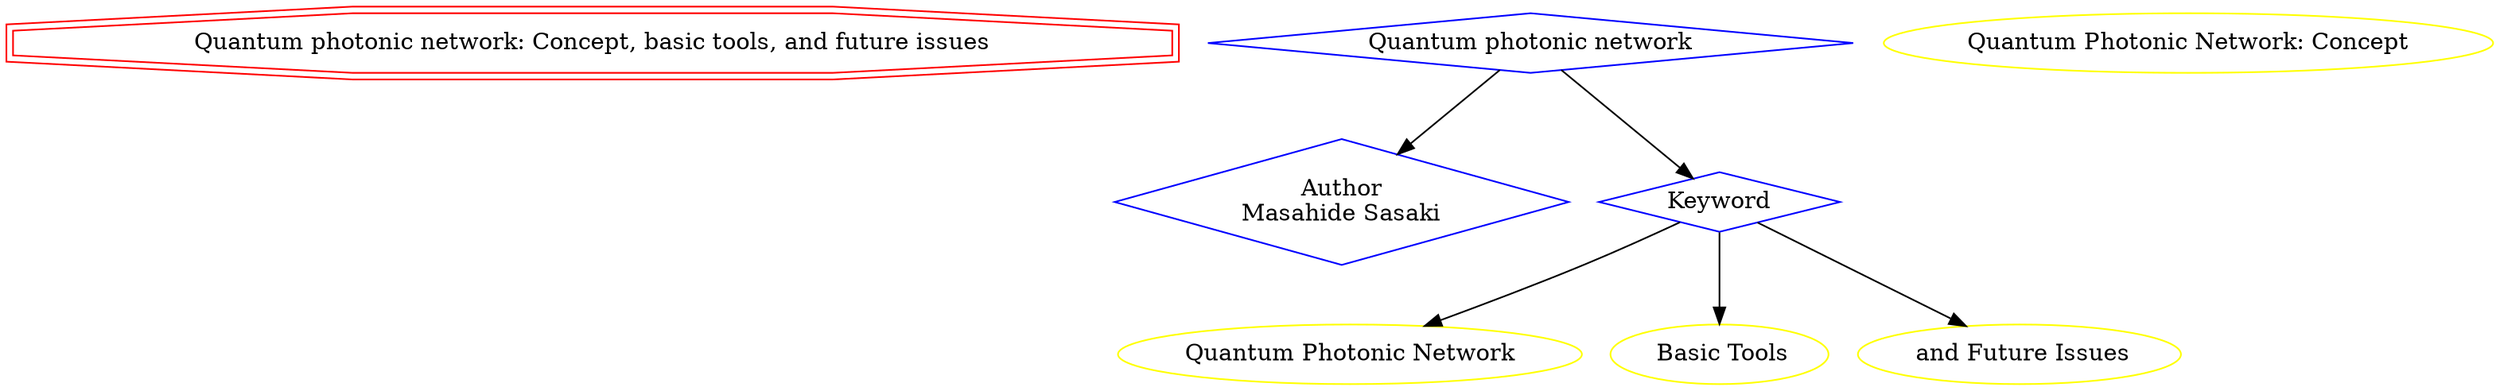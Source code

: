 strict digraph mind_mapMasahideSasaki2015 {
	node [color=red shape=doubleoctagon]
	"Quantum photonic network: Concept, basic tools, and future issues"
	node [color=blue shape=diamond]
	"Author
Masahide Sasaki"
	Keyword
	"Quantum photonic network":" Concept, basic tools, and future issues" -> "Author
Masahide Sasaki"
	"Quantum photonic network":" Concept, basic tools, and future issues" -> Keyword
	node [color=yellow shape=ellipse]
	"Quantum Photonic Network: Concept"
	Keyword -> "Quantum Photonic Network":" Concept"
	" Basic Tools"
	Keyword -> " Basic Tools"
	" and Future Issues"
	Keyword -> " and Future Issues"
}
